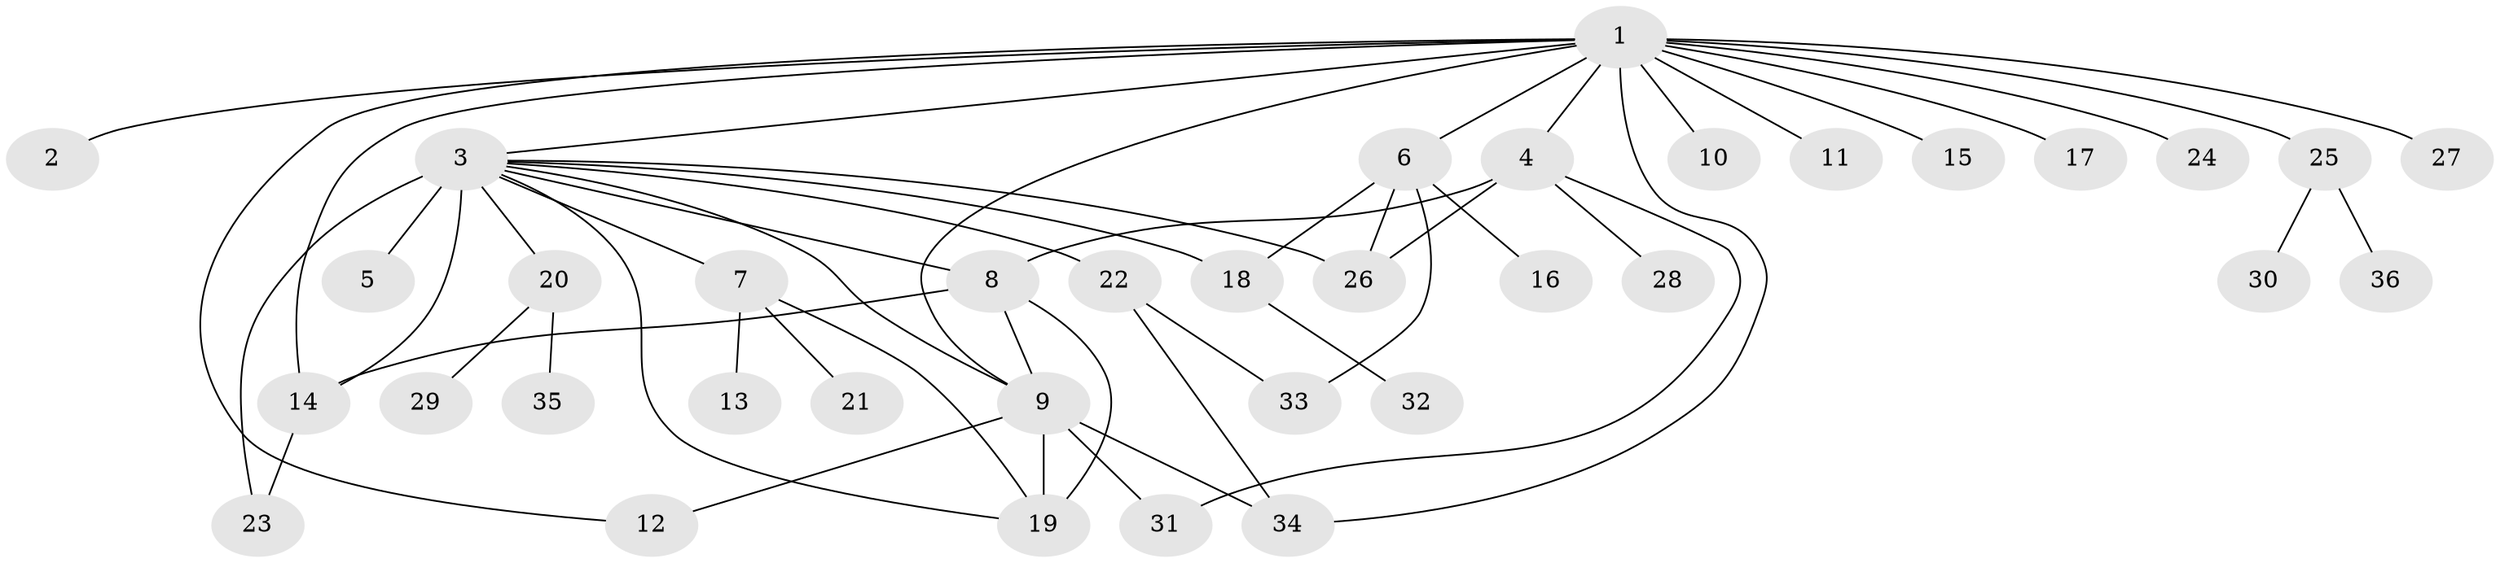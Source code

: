 // original degree distribution, {19: 0.013888888888888888, 2: 0.20833333333333334, 20: 0.013888888888888888, 7: 0.013888888888888888, 1: 0.5, 6: 0.013888888888888888, 5: 0.027777777777777776, 8: 0.013888888888888888, 4: 0.08333333333333333, 3: 0.1111111111111111}
// Generated by graph-tools (version 1.1) at 2025/50/03/04/25 22:50:19]
// undirected, 36 vertices, 52 edges
graph export_dot {
  node [color=gray90,style=filled];
  1;
  2;
  3;
  4;
  5;
  6;
  7;
  8;
  9;
  10;
  11;
  12;
  13;
  14;
  15;
  16;
  17;
  18;
  19;
  20;
  21;
  22;
  23;
  24;
  25;
  26;
  27;
  28;
  29;
  30;
  31;
  32;
  33;
  34;
  35;
  36;
  1 -- 2 [weight=1.0];
  1 -- 3 [weight=1.0];
  1 -- 4 [weight=1.0];
  1 -- 6 [weight=1.0];
  1 -- 9 [weight=1.0];
  1 -- 10 [weight=1.0];
  1 -- 11 [weight=1.0];
  1 -- 12 [weight=1.0];
  1 -- 14 [weight=1.0];
  1 -- 15 [weight=1.0];
  1 -- 17 [weight=1.0];
  1 -- 24 [weight=1.0];
  1 -- 25 [weight=1.0];
  1 -- 27 [weight=1.0];
  1 -- 34 [weight=1.0];
  3 -- 5 [weight=7.0];
  3 -- 7 [weight=1.0];
  3 -- 8 [weight=1.0];
  3 -- 9 [weight=1.0];
  3 -- 14 [weight=2.0];
  3 -- 18 [weight=1.0];
  3 -- 19 [weight=1.0];
  3 -- 20 [weight=1.0];
  3 -- 22 [weight=1.0];
  3 -- 23 [weight=1.0];
  3 -- 26 [weight=1.0];
  4 -- 8 [weight=1.0];
  4 -- 26 [weight=1.0];
  4 -- 28 [weight=2.0];
  4 -- 31 [weight=1.0];
  6 -- 16 [weight=1.0];
  6 -- 18 [weight=1.0];
  6 -- 26 [weight=1.0];
  6 -- 33 [weight=1.0];
  7 -- 13 [weight=1.0];
  7 -- 19 [weight=1.0];
  7 -- 21 [weight=1.0];
  8 -- 9 [weight=1.0];
  8 -- 14 [weight=1.0];
  8 -- 19 [weight=3.0];
  9 -- 12 [weight=1.0];
  9 -- 19 [weight=1.0];
  9 -- 31 [weight=1.0];
  9 -- 34 [weight=1.0];
  14 -- 23 [weight=1.0];
  18 -- 32 [weight=1.0];
  20 -- 29 [weight=1.0];
  20 -- 35 [weight=1.0];
  22 -- 33 [weight=1.0];
  22 -- 34 [weight=1.0];
  25 -- 30 [weight=1.0];
  25 -- 36 [weight=1.0];
}
